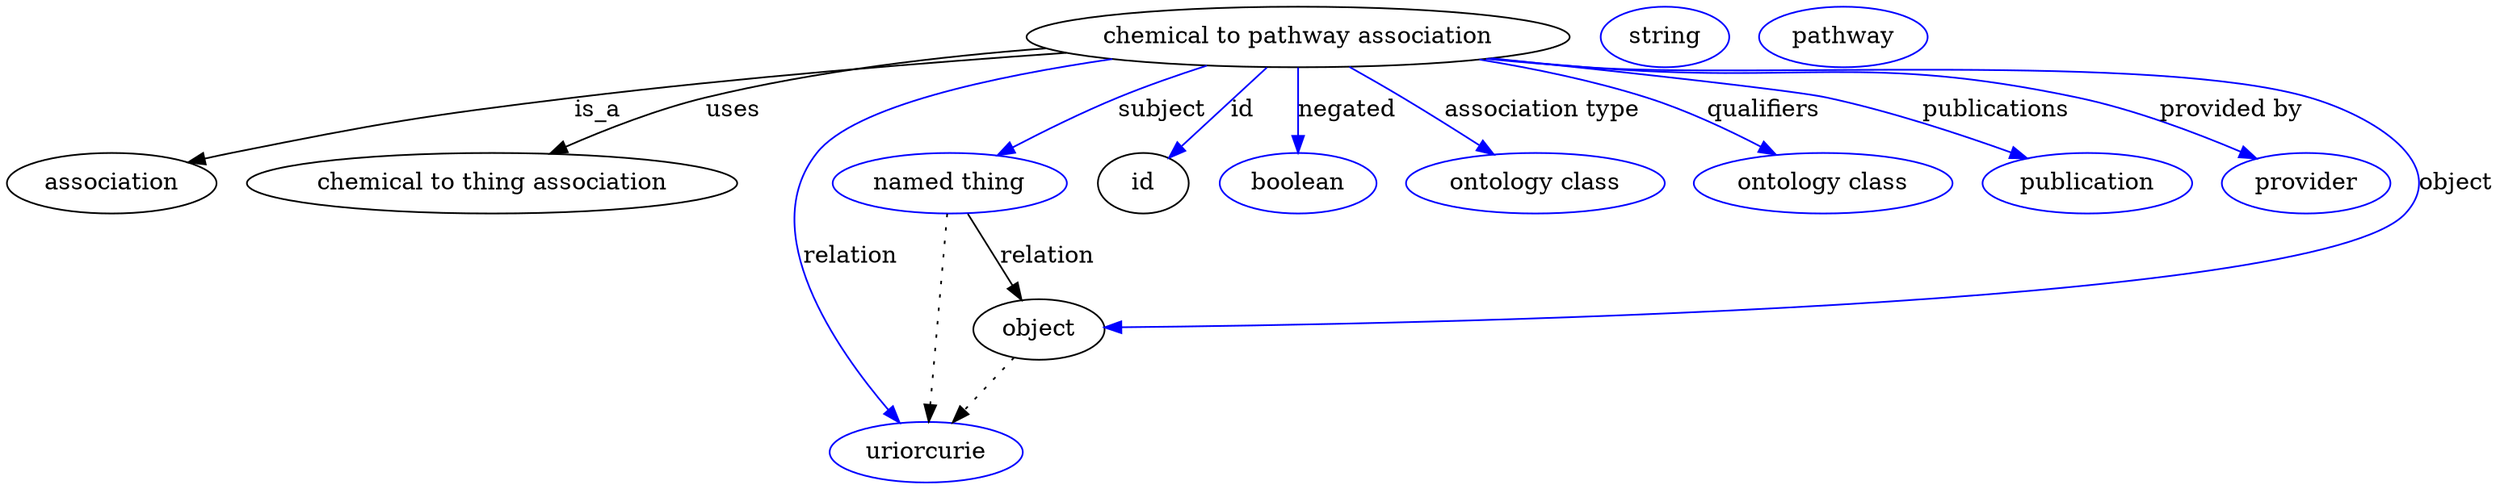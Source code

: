 digraph {
	graph [bb="0,0,1227,283"];
	node [label="\N"];
	"chemical to pathway association"	[height=0.5,
		label="chemical to pathway association",
		pos="640.05,265",
		width=3.5025];
	association	[height=0.5,
		pos="50.046,178",
		width=1.3902];
	"chemical to pathway association" -> association	[label=is_a,
		lp="283.05,221.5",
		pos="e,87.061,190.16 528.56,256.46 455.4,250.75 357.75,241.71 272.05,229 198.93,218.15 180.84,213.58 109.05,196 105.03,195.02 100.87,\
193.94 96.711,192.82"];
	"chemical to thing association"	[height=0.5,
		pos="232.05,178",
		width=3.1775];
	"chemical to pathway association" -> "chemical to thing association"	[label=uses,
		lp="348.05,221.5",
		pos="e,260.16,195.7 519.85,259.4 463.22,254.9 395.25,246.11 336.05,229 312.79,222.28 288.31,210.76 268.95,200.47"];
	subject	[color=blue,
		height=0.5,
		label="named thing",
		pos="457.05,178",
		width=1.5346];
	"chemical to pathway association" -> subject	[color=blue,
		label=subject,
		lp="570.55,221.5",
		pos="e,483.38,194.05 596.62,248.07 581.99,242.4 565.67,235.74 551.05,229 531.36,219.93 509.98,208.67 492.59,199.14",
		style=solid];
	relation	[color=blue,
		height=0.5,
		label=uriorcurie,
		pos="444.05,18",
		width=1.2638];
	"chemical to pathway association" -> relation	[color=blue,
		label=relation,
		lp="404.05,134.5",
		pos="e,430.69,35.395 554.94,251.71 491.63,240.63 412.89,222.05 393.05,196 357.88,149.84 398.19,80.194 424.64,43.544",
		style=solid];
	id	[height=0.5,
		pos="557.05,178",
		width=0.75];
	"chemical to pathway association" -> id	[color=blue,
		label=id,
		lp="609.55,221.5",
		pos="e,571.33,193.63 623.25,246.8 610.38,233.62 592.53,215.34 578.6,201.08",
		style=solid];
	negated	[color=blue,
		height=0.5,
		label=boolean,
		pos="640.05,178",
		width=1.0652];
	"chemical to pathway association" -> negated	[color=blue,
		label=negated,
		lp="661.55,221.5",
		pos="e,640.05,196.18 640.05,246.8 640.05,235.16 640.05,219.55 640.05,206.24",
		style=solid];
	"association type"	[color=blue,
		height=0.5,
		label="ontology class",
		pos="758.05,178",
		width=1.7151];
	"chemical to pathway association" -> "association type"	[color=blue,
		label="association type",
		lp="751.05,221.5",
		pos="e,735.98,194.9 663.36,247.21 681.81,233.91 707.73,215.25 727.78,200.8",
		style=solid];
	qualifiers	[color=blue,
		height=0.5,
		label="ontology class",
		pos="899.05,178",
		width=1.7151];
	"chemical to pathway association" -> qualifiers	[color=blue,
		label=qualifiers,
		lp="858.55,221.5",
		pos="e,872.67,194.44 718.36,250.77 744.41,245.31 773.33,238.1 799.05,229 821.38,221.1 845.14,209.37 863.9,199.25",
		style=solid];
	publications	[color=blue,
		height=0.5,
		label=publication,
		pos="1029,178",
		width=1.3902];
	"chemical to pathway association" -> publications	[color=blue,
		label=publications,
		lp="969.55,221.5",
		pos="e,997.68,192.17 729.52,252.26 794.14,243.63 872.63,232.78 888.05,229 922.57,220.53 960.48,206.83 988.29,195.91",
		style=solid];
	"provided by"	[color=blue,
		height=0.5,
		label=provider,
		pos="1137,178",
		width=1.1193];
	"chemical to pathway association" -> "provided by"	[color=blue,
		label="provided by",
		lp="1087,221.5",
		pos="e,1110.4,191.89 728.93,252.19 744.3,250.33 760.12,248.52 775.05,247 877.94,236.54 906.17,251.8 1007,229 1039.9,221.58 1075.4,207.44 \
1101.1,196.09",
		style=solid];
	object	[height=0.5,
		pos="504.05,91",
		width=0.9027];
	"chemical to pathway association" -> object	[color=blue,
		label=object,
		lp="1210,178",
		pos="e,536.77,92.744 727.81,252 743.52,250.12 759.75,248.36 775.05,247 852.4,240.14 1049.2,249.74 1124,229 1163.8,217.99 1213.7,190.56 \
1186,160 1143.1,112.51 689.74,96.797 546.9,93.006",
		style=solid];
	subject -> relation	[pos="e,445.46,36.188 455.63,159.79 453.38,132.48 448.98,78.994 446.3,46.38",
		style=dotted];
	subject -> object	[label=relation,
		lp="505.05,134.5",
		pos="e,494.94,108.47 466.33,160.21 473.07,148.02 482.31,131.32 489.95,117.49"];
	association_id	[color=blue,
		height=0.5,
		label=string,
		pos="815.05,265",
		width=0.84854];
	object -> relation	[pos="e,457.74,35.205 490.73,74.243 482.99,65.088 473.09,53.364 464.39,43.074",
		style=dotted];
	"chemical to pathway association_object"	[color=blue,
		height=0.5,
		label=pathway,
		pos="904.05,265",
		width=1.1193];
}
